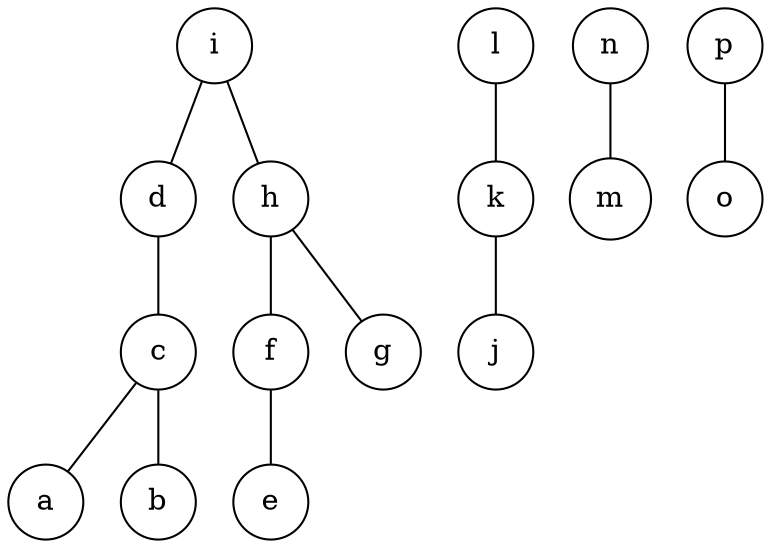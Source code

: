 graph
{
	1--2;
	1--3;
	3--4;
	3--5;
	4--6;
	2--7;
	7--8;
	7--9;

	10--11;
	11--12;

	13--14;

	15--16;

	16[shape="circle",label="o"];
	15[shape="circle",label="p"];
	14[shape="circle",label="m"];
	13[shape="circle",label="n"];
	12[shape="circle",label="j"];
	11[shape="circle",label="k"];
	10[shape="circle",label="l"];
	8[shape="circle",label="a"];
	9[shape="circle",label="b"];
	7[shape="circle",label="c"];
	2[shape="circle",label="d"];
	6[shape="circle",label="e"];
	4[shape="circle",label="f"];
	5[shape="circle",label="g"];
	3[shape="circle",label="h"];
	1[shape="circle",label="i"];
}
